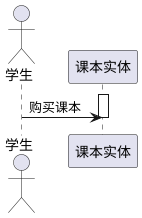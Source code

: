 @startuml

actor 学生
participant 课本实体 as 实体

activate 实体

学生 -> 实体: 购买课本

deactivate 实体

@enduml